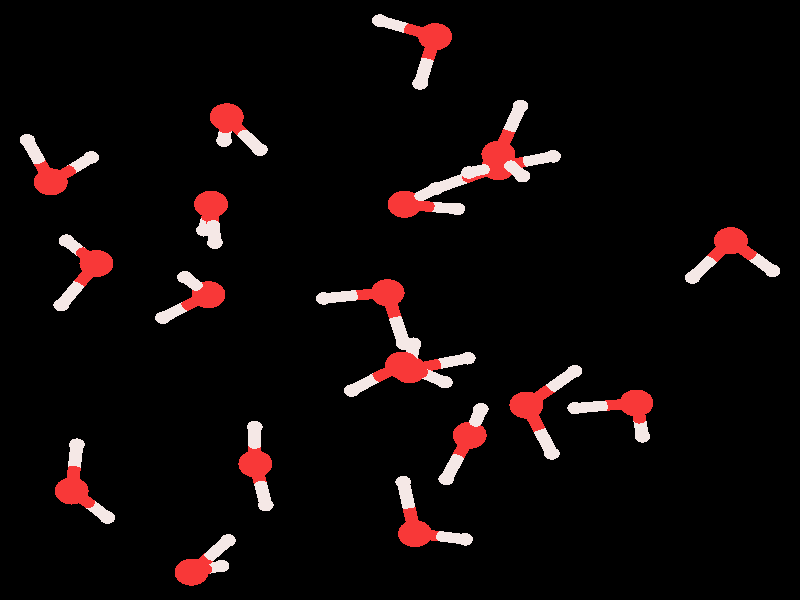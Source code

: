 #include "colors.inc"
#include "finish.inc"

global_settings {assumed_gamma 1 max_trace_level 6}
background {color White transmit 1.0}
camera {orthographic angle 0
  right -12.28*x up 11.53*y
  direction 50.00*z
  location <0,0,50.00> look_at <0,0,0>}


light_source {<  2.00,   3.00,  40.00> color White
  area_light <0.70, 0, 0>, <0, 0.70, 0>, 3, 3
  adaptive 1 jitter}
// no fog
#declare simple = finish {phong 0.7}
#declare pale = finish {ambient 0.5 diffuse 0.85 roughness 0.001 specular 0.200 }
#declare intermediate = finish {ambient 0.3 diffuse 0.6 specular 0.1 roughness 0.04}
#declare vmd = finish {ambient 0.0 diffuse 0.65 phong 0.1 phong_size 40.0 specular 0.5 }
#declare jmol = finish {ambient 0.2 diffuse 0.6 specular 1 roughness 0.001 metallic}
#declare ase2 = finish {ambient 0.05 brilliance 3 diffuse 0.6 metallic specular 0.7 roughness 0.04 reflection 0.15}
#declare ase3 = finish {ambient 0.15 brilliance 2 diffuse 0.6 metallic specular 1.0 roughness 0.001 reflection 0.0}
#declare glass = finish {ambient 0.05 diffuse 0.3 specular 1.0 roughness 0.001}
#declare glass2 = finish {ambient 0.01 diffuse 0.3 specular 1.0 reflection 0.25 roughness 0.001}
#declare Rcell = 0.050;
#declare Rbond = 0.100;

#macro atom(LOC, R, COL, TRANS, FIN)
  sphere{LOC, R texture{pigment{color COL transmit TRANS} finish{FIN}}}
#end
#macro constrain(LOC, R, COL, TRANS FIN)
union{torus{R, Rcell rotate 45*z texture{pigment{color COL transmit TRANS} finish{FIN}}}
     torus{R, Rcell rotate -45*z texture{pigment{color COL transmit TRANS} finish{FIN}}}
     translate LOC}
#end

// no cell vertices
atom(< -0.19,   0.14,  -4.63>, 0.26, rgb <0.94, 0.04, 0.04>, 0.0, jmol) // #0
atom(<  0.06,  -0.84,  -4.36>, 0.12, rgb <0.91, 0.81, 0.79>, 0.0, jmol) // #1
atom(< -1.17,   0.03,  -4.34>, 0.12, rgb <0.91, 0.81, 0.79>, 0.0, jmol) // #2
atom(< -5.36,   2.27,  -3.66>, 0.26, rgb <0.94, 0.04, 0.04>, 0.0, jmol) // #3
atom(< -4.74,   2.74,  -4.23>, 0.12, rgb <0.91, 0.81, 0.79>, 0.0, jmol) // #4
atom(< -5.72,   3.07,  -3.20>, 0.12, rgb <0.91, 0.81, 0.79>, 0.0, jmol) // #5
atom(< -2.94,   0.10,  -3.63>, 0.26, rgb <0.94, 0.04, 0.04>, 0.0, jmol) // #6
atom(< -3.30,   0.44,  -2.84>, 0.12, rgb <0.91, 0.81, 0.79>, 0.0, jmol) // #7
atom(< -3.64,  -0.34,  -4.09>, 0.12, rgb <0.91, 0.81, 0.79>, 0.0, jmol) // #8
atom(<  0.54,   5.06,  -5.04>, 0.26, rgb <0.94, 0.04, 0.04>, 0.0, jmol) // #9
atom(< -0.31,   5.37,  -5.45>, 0.12, rgb <0.91, 0.81, 0.79>, 0.0, jmol) // #10
atom(<  0.31,   4.16,  -4.75>, 0.12, rgb <0.91, 0.81, 0.79>, 0.0, jmol) // #11
atom(< -4.66,   0.70,  -1.63>, 0.26, rgb <0.94, 0.04, 0.04>, 0.0, jmol) // #12
atom(< -5.20,  -0.10,  -1.43>, 0.12, rgb <0.91, 0.81, 0.79>, 0.0, jmol) // #13
atom(< -5.12,   1.14,  -2.41>, 0.12, rgb <0.91, 0.81, 0.79>, 0.0, jmol) // #14
atom(<  0.23,  -4.49,  -6.65>, 0.26, rgb <0.94, 0.04, 0.04>, 0.0, jmol) // #15
atom(<  1.00,  -4.60,  -6.00>, 0.12, rgb <0.91, 0.81, 0.79>, 0.0, jmol) // #16
atom(<  0.05,  -3.50,  -6.60>, 0.12, rgb <0.91, 0.81, 0.79>, 0.0, jmol) // #17
atom(<  0.03,  -1.25,  -0.11>, 0.26, rgb <0.94, 0.04, 0.04>, 0.0, jmol) // #18
atom(<  0.69,  -1.58,  -0.71>, 0.12, rgb <0.91, 0.81, 0.79>, 0.0, jmol) // #19
atom(< -0.74,  -1.74,  -0.51>, 0.12, rgb <0.91, 0.81, 0.79>, 0.0, jmol) // #20
atom(< -3.20,  -5.23,  -5.71>, 0.26, rgb <0.94, 0.04, 0.04>, 0.0, jmol) // #21
atom(< -2.74,  -5.11,  -6.58>, 0.12, rgb <0.91, 0.81, 0.79>, 0.0, jmol) // #22
atom(< -2.64,  -4.62,  -5.10>, 0.12, rgb <0.91, 0.81, 0.79>, 0.0, jmol) // #23
atom(< -2.66,   3.52,  -3.60>, 0.26, rgb <0.94, 0.04, 0.04>, 0.0, jmol) // #24
atom(< -2.15,   2.89,  -3.05>, 0.12, rgb <0.91, 0.81, 0.79>, 0.0, jmol) // #25
atom(< -2.70,   3.06,  -4.47>, 0.12, rgb <0.91, 0.81, 0.79>, 0.0, jmol) // #26
atom(<  1.51,   2.56,  -6.77>, 0.26, rgb <0.94, 0.04, 0.04>, 0.0, jmol) // #27
atom(<  1.06,   2.45,  -5.87>, 0.12, rgb <0.91, 0.81, 0.79>, 0.0, jmol) // #28
atom(<  2.35,   2.76,  -6.36>, 0.12, rgb <0.91, 0.81, 0.79>, 0.0, jmol) // #29
atom(<  3.63,  -1.98,  -5.04>, 0.26, rgb <0.94, 0.04, 0.04>, 0.0, jmol) // #30
atom(<  2.69,  -2.08,  -4.78>, 0.12, rgb <0.91, 0.81, 0.79>, 0.0, jmol) // #31
atom(<  3.72,  -2.62,  -5.74>, 0.12, rgb <0.91, 0.81, 0.79>, 0.0, jmol) // #32
atom(< -2.90,   1.84,  -5.83>, 0.26, rgb <0.94, 0.04, 0.04>, 0.0, jmol) // #33
atom(< -2.84,   1.10,  -5.23>, 0.12, rgb <0.91, 0.81, 0.79>, 0.0, jmol) // #34
atom(< -3.01,   1.34,  -6.67>, 0.12, rgb <0.91, 0.81, 0.79>, 0.0, jmol) // #35
atom(<  0.07,   1.84,  -8.85>, 0.26, rgb <0.94, 0.04, 0.04>, 0.0, jmol) // #36
atom(<  0.88,   1.75,  -9.47>, 0.12, rgb <0.91, 0.81, 0.79>, 0.0, jmol) // #37
atom(<  0.55,   2.14,  -7.97>, 0.12, rgb <0.91, 0.81, 0.79>, 0.0, jmol) // #38
atom(< -5.04,  -3.67,  -4.17>, 0.26, rgb <0.94, 0.04, 0.04>, 0.0, jmol) // #39
atom(< -4.49,  -4.18,  -4.79>, 0.12, rgb <0.91, 0.81, 0.79>, 0.0, jmol) // #40
atom(< -4.96,  -2.78,  -4.54>, 0.12, rgb <0.91, 0.81, 0.79>, 0.0, jmol) // #41
atom(<  5.08,   1.14,  -3.79>, 0.26, rgb <0.94, 0.04, 0.04>, 0.0, jmol) // #42
atom(<  5.72,   0.56,  -4.27>, 0.12, rgb <0.91, 0.81, 0.79>, 0.0, jmol) // #43
atom(<  4.49,   0.43,  -3.55>, 0.12, rgb <0.91, 0.81, 0.79>, 0.0, jmol) // #44
atom(<  1.51,   2.80,  -0.91>, 0.26, rgb <0.94, 0.04, 0.04>, 0.0, jmol) // #45
atom(<  1.88,   2.38,  -0.03>, 0.12, rgb <0.91, 0.81, 0.79>, 0.0, jmol) // #46
atom(<  1.85,   3.73,  -0.78>, 0.12, rgb <0.91, 0.81, 0.79>, 0.0, jmol) // #47
atom(<  1.94,  -2.02,  -1.86>, 0.26, rgb <0.94, 0.04, 0.04>, 0.0, jmol) // #48
atom(<  2.33,  -2.95,  -1.97>, 0.12, rgb <0.91, 0.81, 0.79>, 0.0, jmol) // #49
atom(<  2.68,  -1.37,  -1.70>, 0.12, rgb <0.91, 0.81, 0.79>, 0.0, jmol) // #50
atom(<  1.07,  -2.60,  -4.29>, 0.26, rgb <0.94, 0.04, 0.04>, 0.0, jmol) // #51
atom(<  0.71,  -3.44,  -3.83>, 0.12, rgb <0.91, 0.81, 0.79>, 0.0, jmol) // #52
atom(<  1.24,  -2.10,  -3.46>, 0.12, rgb <0.91, 0.81, 0.79>, 0.0, jmol) // #53
atom(<  0.15,  -1.34,  -7.16>, 0.26, rgb <0.94, 0.04, 0.04>, 0.0, jmol) // #54
atom(<  1.04,  -1.12,  -7.54>, 0.12, rgb <0.91, 0.81, 0.79>, 0.0, jmol) // #55
atom(<  0.21,  -0.84,  -6.32>, 0.12, rgb <0.91, 0.81, 0.79>, 0.0, jmol) // #56
atom(< -2.22,  -3.15,  -3.82>, 0.26, rgb <0.94, 0.04, 0.04>, 0.0, jmol) // #57
atom(< -2.23,  -2.44,  -3.11>, 0.12, rgb <0.91, 0.81, 0.79>, 0.0, jmol) // #58
atom(< -2.06,  -3.94,  -3.17>, 0.12, rgb <0.91, 0.81, 0.79>, 0.0, jmol) // #59
cylinder {< -0.19,   0.14,  -4.63>, < -0.68,   0.09,  -4.49>, Rbond texture{pigment {color rgb <0.94, 0.04, 0.04> transmit 0.0} finish{jmol}}}
cylinder {< -1.17,   0.03,  -4.34>, < -0.68,   0.09,  -4.49>, Rbond texture{pigment {color rgb <0.91, 0.81, 0.79> transmit 0.0} finish{jmol}}}
cylinder {< -0.19,   0.14,  -4.63>, < -0.07,  -0.35,  -4.50>, Rbond texture{pigment {color rgb <0.94, 0.04, 0.04> transmit 0.0} finish{jmol}}}
cylinder {<  0.06,  -0.84,  -4.36>, < -0.07,  -0.35,  -4.50>, Rbond texture{pigment {color rgb <0.91, 0.81, 0.79> transmit 0.0} finish{jmol}}}
cylinder {< -5.36,   2.27,  -3.66>, < -5.05,   2.50,  -3.95>, Rbond texture{pigment {color rgb <0.94, 0.04, 0.04> transmit 0.0} finish{jmol}}}
cylinder {< -4.74,   2.74,  -4.23>, < -5.05,   2.50,  -3.95>, Rbond texture{pigment {color rgb <0.91, 0.81, 0.79> transmit 0.0} finish{jmol}}}
cylinder {< -5.36,   2.27,  -3.66>, < -5.54,   2.67,  -3.43>, Rbond texture{pigment {color rgb <0.94, 0.04, 0.04> transmit 0.0} finish{jmol}}}
cylinder {< -5.72,   3.07,  -3.20>, < -5.54,   2.67,  -3.43>, Rbond texture{pigment {color rgb <0.91, 0.81, 0.79> transmit 0.0} finish{jmol}}}
cylinder {< -2.94,   0.10,  -3.63>, < -3.12,   0.27,  -3.24>, Rbond texture{pigment {color rgb <0.94, 0.04, 0.04> transmit 0.0} finish{jmol}}}
cylinder {< -3.30,   0.44,  -2.84>, < -3.12,   0.27,  -3.24>, Rbond texture{pigment {color rgb <0.91, 0.81, 0.79> transmit 0.0} finish{jmol}}}
cylinder {< -2.94,   0.10,  -3.63>, < -3.29,  -0.12,  -3.86>, Rbond texture{pigment {color rgb <0.94, 0.04, 0.04> transmit 0.0} finish{jmol}}}
cylinder {< -3.64,  -0.34,  -4.09>, < -3.29,  -0.12,  -3.86>, Rbond texture{pigment {color rgb <0.91, 0.81, 0.79> transmit 0.0} finish{jmol}}}
cylinder {<  0.54,   5.06,  -5.04>, <  0.11,   5.22,  -5.25>, Rbond texture{pigment {color rgb <0.94, 0.04, 0.04> transmit 0.0} finish{jmol}}}
cylinder {< -0.31,   5.37,  -5.45>, <  0.11,   5.22,  -5.25>, Rbond texture{pigment {color rgb <0.91, 0.81, 0.79> transmit 0.0} finish{jmol}}}
cylinder {<  0.54,   5.06,  -5.04>, <  0.42,   4.61,  -4.89>, Rbond texture{pigment {color rgb <0.94, 0.04, 0.04> transmit 0.0} finish{jmol}}}
cylinder {<  0.31,   4.16,  -4.75>, <  0.42,   4.61,  -4.89>, Rbond texture{pigment {color rgb <0.91, 0.81, 0.79> transmit 0.0} finish{jmol}}}
cylinder {< -4.66,   0.70,  -1.63>, < -4.89,   0.92,  -2.02>, Rbond texture{pigment {color rgb <0.94, 0.04, 0.04> transmit 0.0} finish{jmol}}}
cylinder {< -5.12,   1.14,  -2.41>, < -4.89,   0.92,  -2.02>, Rbond texture{pigment {color rgb <0.91, 0.81, 0.79> transmit 0.0} finish{jmol}}}
cylinder {< -4.66,   0.70,  -1.63>, < -4.93,   0.30,  -1.53>, Rbond texture{pigment {color rgb <0.94, 0.04, 0.04> transmit 0.0} finish{jmol}}}
cylinder {< -5.20,  -0.10,  -1.43>, < -4.93,   0.30,  -1.53>, Rbond texture{pigment {color rgb <0.91, 0.81, 0.79> transmit 0.0} finish{jmol}}}
cylinder {<  0.23,  -4.49,  -6.65>, <  0.14,  -4.00,  -6.62>, Rbond texture{pigment {color rgb <0.94, 0.04, 0.04> transmit 0.0} finish{jmol}}}
cylinder {<  0.05,  -3.50,  -6.60>, <  0.14,  -4.00,  -6.62>, Rbond texture{pigment {color rgb <0.91, 0.81, 0.79> transmit 0.0} finish{jmol}}}
cylinder {<  0.23,  -4.49,  -6.65>, <  0.62,  -4.54,  -6.33>, Rbond texture{pigment {color rgb <0.94, 0.04, 0.04> transmit 0.0} finish{jmol}}}
cylinder {<  1.00,  -4.60,  -6.00>, <  0.62,  -4.54,  -6.33>, Rbond texture{pigment {color rgb <0.91, 0.81, 0.79> transmit 0.0} finish{jmol}}}
cylinder {<  0.03,  -1.25,  -0.11>, < -0.36,  -1.49,  -0.31>, Rbond texture{pigment {color rgb <0.94, 0.04, 0.04> transmit 0.0} finish{jmol}}}
cylinder {< -0.74,  -1.74,  -0.51>, < -0.36,  -1.49,  -0.31>, Rbond texture{pigment {color rgb <0.91, 0.81, 0.79> transmit 0.0} finish{jmol}}}
cylinder {<  0.03,  -1.25,  -0.11>, <  0.36,  -1.41,  -0.41>, Rbond texture{pigment {color rgb <0.94, 0.04, 0.04> transmit 0.0} finish{jmol}}}
cylinder {<  0.69,  -1.58,  -0.71>, <  0.36,  -1.41,  -0.41>, Rbond texture{pigment {color rgb <0.91, 0.81, 0.79> transmit 0.0} finish{jmol}}}
cylinder {< -3.20,  -5.23,  -5.71>, < -2.97,  -5.17,  -6.14>, Rbond texture{pigment {color rgb <0.94, 0.04, 0.04> transmit 0.0} finish{jmol}}}
cylinder {< -2.74,  -5.11,  -6.58>, < -2.97,  -5.17,  -6.14>, Rbond texture{pigment {color rgb <0.91, 0.81, 0.79> transmit 0.0} finish{jmol}}}
cylinder {< -3.20,  -5.23,  -5.71>, < -2.92,  -4.93,  -5.41>, Rbond texture{pigment {color rgb <0.94, 0.04, 0.04> transmit 0.0} finish{jmol}}}
cylinder {< -2.64,  -4.62,  -5.10>, < -2.92,  -4.93,  -5.41>, Rbond texture{pigment {color rgb <0.91, 0.81, 0.79> transmit 0.0} finish{jmol}}}
cylinder {< -2.66,   3.52,  -3.60>, < -2.41,   3.20,  -3.32>, Rbond texture{pigment {color rgb <0.94, 0.04, 0.04> transmit 0.0} finish{jmol}}}
cylinder {< -2.15,   2.89,  -3.05>, < -2.41,   3.20,  -3.32>, Rbond texture{pigment {color rgb <0.91, 0.81, 0.79> transmit 0.0} finish{jmol}}}
cylinder {< -2.66,   3.52,  -3.60>, < -2.68,   3.29,  -4.03>, Rbond texture{pigment {color rgb <0.94, 0.04, 0.04> transmit 0.0} finish{jmol}}}
cylinder {< -2.70,   3.06,  -4.47>, < -2.68,   3.29,  -4.03>, Rbond texture{pigment {color rgb <0.91, 0.81, 0.79> transmit 0.0} finish{jmol}}}
cylinder {<  1.51,   2.56,  -6.77>, <  1.29,   2.51,  -6.32>, Rbond texture{pigment {color rgb <0.94, 0.04, 0.04> transmit 0.0} finish{jmol}}}
cylinder {<  1.06,   2.45,  -5.87>, <  1.29,   2.51,  -6.32>, Rbond texture{pigment {color rgb <0.91, 0.81, 0.79> transmit 0.0} finish{jmol}}}
cylinder {<  1.51,   2.56,  -6.77>, <  1.03,   2.35,  -7.37>, Rbond texture{pigment {color rgb <0.94, 0.04, 0.04> transmit 0.0} finish{jmol}}}
cylinder {<  0.55,   2.14,  -7.97>, <  1.03,   2.35,  -7.37>, Rbond texture{pigment {color rgb <0.91, 0.81, 0.79> transmit 0.0} finish{jmol}}}
cylinder {<  1.51,   2.56,  -6.77>, <  1.93,   2.66,  -6.57>, Rbond texture{pigment {color rgb <0.94, 0.04, 0.04> transmit 0.0} finish{jmol}}}
cylinder {<  2.35,   2.76,  -6.36>, <  1.93,   2.66,  -6.57>, Rbond texture{pigment {color rgb <0.91, 0.81, 0.79> transmit 0.0} finish{jmol}}}
cylinder {<  3.63,  -1.98,  -5.04>, <  3.68,  -2.30,  -5.39>, Rbond texture{pigment {color rgb <0.94, 0.04, 0.04> transmit 0.0} finish{jmol}}}
cylinder {<  3.72,  -2.62,  -5.74>, <  3.68,  -2.30,  -5.39>, Rbond texture{pigment {color rgb <0.91, 0.81, 0.79> transmit 0.0} finish{jmol}}}
cylinder {<  3.63,  -1.98,  -5.04>, <  3.16,  -2.03,  -4.91>, Rbond texture{pigment {color rgb <0.94, 0.04, 0.04> transmit 0.0} finish{jmol}}}
cylinder {<  2.69,  -2.08,  -4.78>, <  3.16,  -2.03,  -4.91>, Rbond texture{pigment {color rgb <0.91, 0.81, 0.79> transmit 0.0} finish{jmol}}}
cylinder {< -2.90,   1.84,  -5.83>, < -2.95,   1.59,  -6.25>, Rbond texture{pigment {color rgb <0.94, 0.04, 0.04> transmit 0.0} finish{jmol}}}
cylinder {< -3.01,   1.34,  -6.67>, < -2.95,   1.59,  -6.25>, Rbond texture{pigment {color rgb <0.91, 0.81, 0.79> transmit 0.0} finish{jmol}}}
cylinder {< -2.90,   1.84,  -5.83>, < -2.87,   1.47,  -5.53>, Rbond texture{pigment {color rgb <0.94, 0.04, 0.04> transmit 0.0} finish{jmol}}}
cylinder {< -2.84,   1.10,  -5.23>, < -2.87,   1.47,  -5.53>, Rbond texture{pigment {color rgb <0.91, 0.81, 0.79> transmit 0.0} finish{jmol}}}
cylinder {<  0.07,   1.84,  -8.85>, <  0.47,   1.79,  -9.16>, Rbond texture{pigment {color rgb <0.94, 0.04, 0.04> transmit 0.0} finish{jmol}}}
cylinder {<  0.88,   1.75,  -9.47>, <  0.47,   1.79,  -9.16>, Rbond texture{pigment {color rgb <0.91, 0.81, 0.79> transmit 0.0} finish{jmol}}}
cylinder {<  0.07,   1.84,  -8.85>, <  0.31,   1.99,  -8.41>, Rbond texture{pigment {color rgb <0.94, 0.04, 0.04> transmit 0.0} finish{jmol}}}
cylinder {<  0.55,   2.14,  -7.97>, <  0.31,   1.99,  -8.41>, Rbond texture{pigment {color rgb <0.91, 0.81, 0.79> transmit 0.0} finish{jmol}}}
cylinder {< -5.04,  -3.67,  -4.17>, < -5.00,  -3.23,  -4.36>, Rbond texture{pigment {color rgb <0.94, 0.04, 0.04> transmit 0.0} finish{jmol}}}
cylinder {< -4.96,  -2.78,  -4.54>, < -5.00,  -3.23,  -4.36>, Rbond texture{pigment {color rgb <0.91, 0.81, 0.79> transmit 0.0} finish{jmol}}}
cylinder {< -5.04,  -3.67,  -4.17>, < -4.76,  -3.92,  -4.48>, Rbond texture{pigment {color rgb <0.94, 0.04, 0.04> transmit 0.0} finish{jmol}}}
cylinder {< -4.49,  -4.18,  -4.79>, < -4.76,  -3.92,  -4.48>, Rbond texture{pigment {color rgb <0.91, 0.81, 0.79> transmit 0.0} finish{jmol}}}
cylinder {<  5.08,   1.14,  -3.79>, <  4.78,   0.78,  -3.67>, Rbond texture{pigment {color rgb <0.94, 0.04, 0.04> transmit 0.0} finish{jmol}}}
cylinder {<  4.49,   0.43,  -3.55>, <  4.78,   0.78,  -3.67>, Rbond texture{pigment {color rgb <0.91, 0.81, 0.79> transmit 0.0} finish{jmol}}}
cylinder {<  5.08,   1.14,  -3.79>, <  5.40,   0.85,  -4.03>, Rbond texture{pigment {color rgb <0.94, 0.04, 0.04> transmit 0.0} finish{jmol}}}
cylinder {<  5.72,   0.56,  -4.27>, <  5.40,   0.85,  -4.03>, Rbond texture{pigment {color rgb <0.91, 0.81, 0.79> transmit 0.0} finish{jmol}}}
cylinder {<  1.51,   2.80,  -0.91>, <  1.68,   3.26,  -0.84>, Rbond texture{pigment {color rgb <0.94, 0.04, 0.04> transmit 0.0} finish{jmol}}}
cylinder {<  1.85,   3.73,  -0.78>, <  1.68,   3.26,  -0.84>, Rbond texture{pigment {color rgb <0.91, 0.81, 0.79> transmit 0.0} finish{jmol}}}
cylinder {<  1.51,   2.80,  -0.91>, <  1.69,   2.59,  -0.47>, Rbond texture{pigment {color rgb <0.94, 0.04, 0.04> transmit 0.0} finish{jmol}}}
cylinder {<  1.88,   2.38,  -0.03>, <  1.69,   2.59,  -0.47>, Rbond texture{pigment {color rgb <0.91, 0.81, 0.79> transmit 0.0} finish{jmol}}}
cylinder {<  1.94,  -2.02,  -1.86>, <  2.31,  -1.70,  -1.78>, Rbond texture{pigment {color rgb <0.94, 0.04, 0.04> transmit 0.0} finish{jmol}}}
cylinder {<  2.68,  -1.37,  -1.70>, <  2.31,  -1.70,  -1.78>, Rbond texture{pigment {color rgb <0.91, 0.81, 0.79> transmit 0.0} finish{jmol}}}
cylinder {<  1.94,  -2.02,  -1.86>, <  2.14,  -2.49,  -1.92>, Rbond texture{pigment {color rgb <0.94, 0.04, 0.04> transmit 0.0} finish{jmol}}}
cylinder {<  2.33,  -2.95,  -1.97>, <  2.14,  -2.49,  -1.92>, Rbond texture{pigment {color rgb <0.91, 0.81, 0.79> transmit 0.0} finish{jmol}}}
cylinder {<  1.07,  -2.60,  -4.29>, <  0.89,  -3.02,  -4.06>, Rbond texture{pigment {color rgb <0.94, 0.04, 0.04> transmit 0.0} finish{jmol}}}
cylinder {<  0.71,  -3.44,  -3.83>, <  0.89,  -3.02,  -4.06>, Rbond texture{pigment {color rgb <0.91, 0.81, 0.79> transmit 0.0} finish{jmol}}}
cylinder {<  1.07,  -2.60,  -4.29>, <  1.16,  -2.35,  -3.88>, Rbond texture{pigment {color rgb <0.94, 0.04, 0.04> transmit 0.0} finish{jmol}}}
cylinder {<  1.24,  -2.10,  -3.46>, <  1.16,  -2.35,  -3.88>, Rbond texture{pigment {color rgb <0.91, 0.81, 0.79> transmit 0.0} finish{jmol}}}
cylinder {<  0.15,  -1.34,  -7.16>, <  0.18,  -1.09,  -6.74>, Rbond texture{pigment {color rgb <0.94, 0.04, 0.04> transmit 0.0} finish{jmol}}}
cylinder {<  0.21,  -0.84,  -6.32>, <  0.18,  -1.09,  -6.74>, Rbond texture{pigment {color rgb <0.91, 0.81, 0.79> transmit 0.0} finish{jmol}}}
cylinder {<  0.15,  -1.34,  -7.16>, <  0.59,  -1.23,  -7.35>, Rbond texture{pigment {color rgb <0.94, 0.04, 0.04> transmit 0.0} finish{jmol}}}
cylinder {<  1.04,  -1.12,  -7.54>, <  0.59,  -1.23,  -7.35>, Rbond texture{pigment {color rgb <0.91, 0.81, 0.79> transmit 0.0} finish{jmol}}}
cylinder {< -2.22,  -3.15,  -3.82>, < -2.23,  -2.79,  -3.46>, Rbond texture{pigment {color rgb <0.94, 0.04, 0.04> transmit 0.0} finish{jmol}}}
cylinder {< -2.23,  -2.44,  -3.11>, < -2.23,  -2.79,  -3.46>, Rbond texture{pigment {color rgb <0.91, 0.81, 0.79> transmit 0.0} finish{jmol}}}
cylinder {< -2.22,  -3.15,  -3.82>, < -2.14,  -3.54,  -3.49>, Rbond texture{pigment {color rgb <0.94, 0.04, 0.04> transmit 0.0} finish{jmol}}}
cylinder {< -2.06,  -3.94,  -3.17>, < -2.14,  -3.54,  -3.49>, Rbond texture{pigment {color rgb <0.91, 0.81, 0.79> transmit 0.0} finish{jmol}}}
// no constraints
